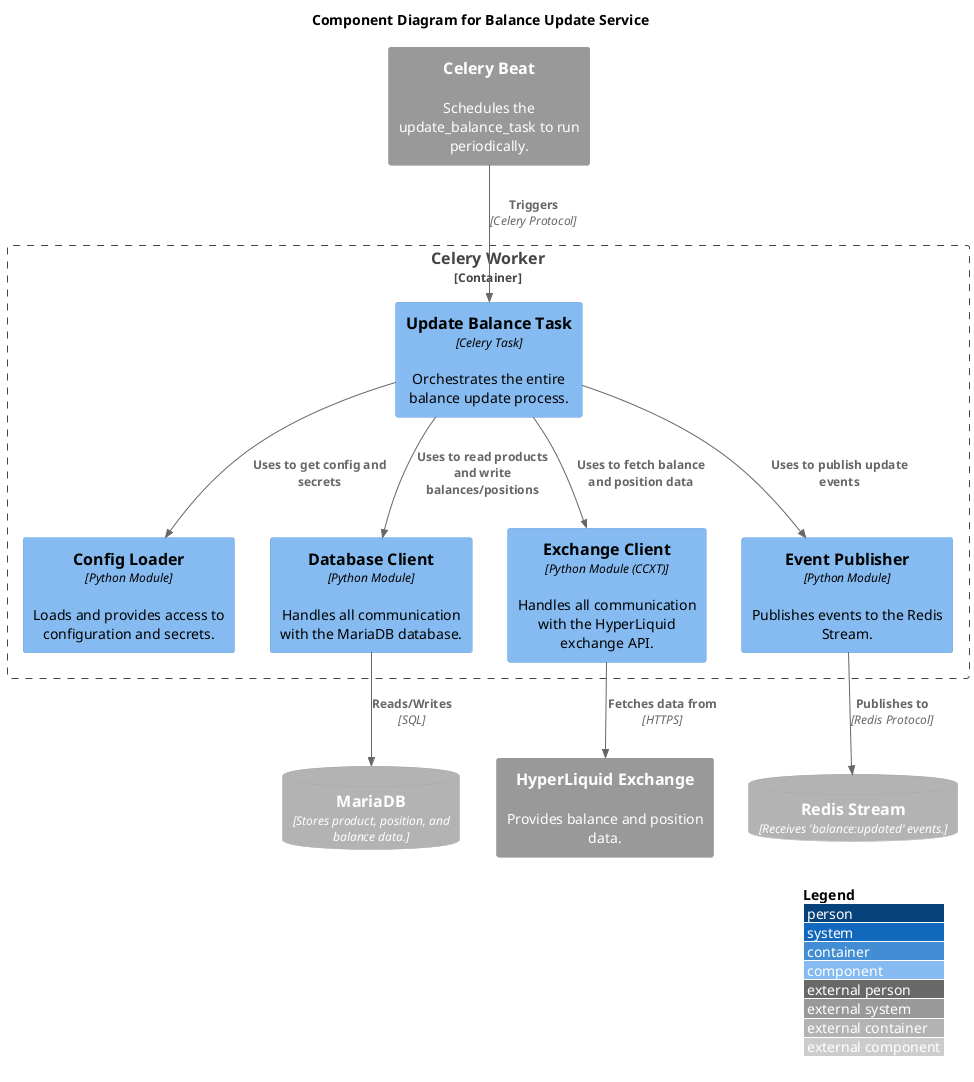 @startuml Balance Service Components
!include <C4/C4_Component.puml>

LAYOUT_WITH_LEGEND()
LAYOUT_TOP_DOWN()

title Component Diagram for Balance Update Service

Container_Boundary(celery_worker, "Celery Worker") {
    Component(update_balance_task, "Update Balance Task", "Celery Task", "Orchestrates the entire balance update process.")
    Component(config_loader, "Config Loader", "Python Module", "Loads and provides access to configuration and secrets.")
    Component(db_client, "Database Client", "Python Module", "Handles all communication with the MariaDB database.")
    Component(exchange_client, "Exchange Client", "Python Module (CCXT)", "Handles all communication with the HyperLiquid exchange API.")
    Component(event_publisher, "Event Publisher", "Python Module", "Publishes events to the Redis Stream.")

    Rel(update_balance_task, config_loader, "Uses to get config and secrets")
    Rel(update_balance_task, db_client, "Uses to read products and write balances/positions")
    Rel(update_balance_task, exchange_client, "Uses to fetch balance and position data")
    Rel(update_balance_task, event_publisher, "Uses to publish update events")
}

System_Ext(celery_beat, "Celery Beat", "Schedules the update_balance_task to run periodically.")
ContainerDb_Ext(mariadb, "MariaDB", "Stores product, position, and balance data.")
ContainerDb_Ext(redis_stream, "Redis Stream", "Receives 'balance:updated' events.")
System_Ext(hyperliquid, "HyperLiquid Exchange", "Provides balance and position data.")

Rel(celery_beat, update_balance_task, "Triggers", "Celery Protocol")
Rel(db_client, mariadb, "Reads/Writes", "SQL")
Rel(exchange_client, hyperliquid, "Fetches data from", "HTTPS")
Rel(event_publisher, redis_stream, "Publishes to", "Redis Protocol")

@enduml
